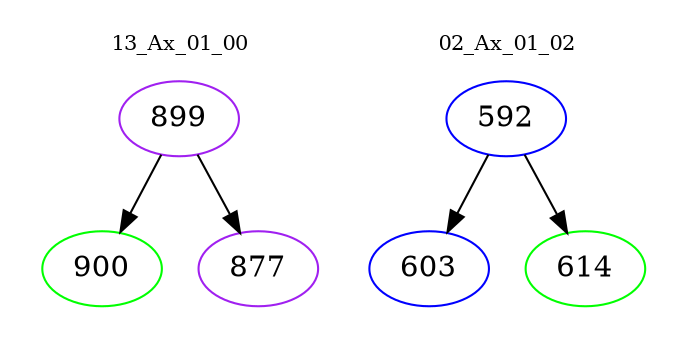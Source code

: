 digraph{
subgraph cluster_0 {
color = white
label = "13_Ax_01_00";
fontsize=10;
T0_899 [label="899", color="purple"]
T0_899 -> T0_900 [color="black"]
T0_900 [label="900", color="green"]
T0_899 -> T0_877 [color="black"]
T0_877 [label="877", color="purple"]
}
subgraph cluster_1 {
color = white
label = "02_Ax_01_02";
fontsize=10;
T1_592 [label="592", color="blue"]
T1_592 -> T1_603 [color="black"]
T1_603 [label="603", color="blue"]
T1_592 -> T1_614 [color="black"]
T1_614 [label="614", color="green"]
}
}
